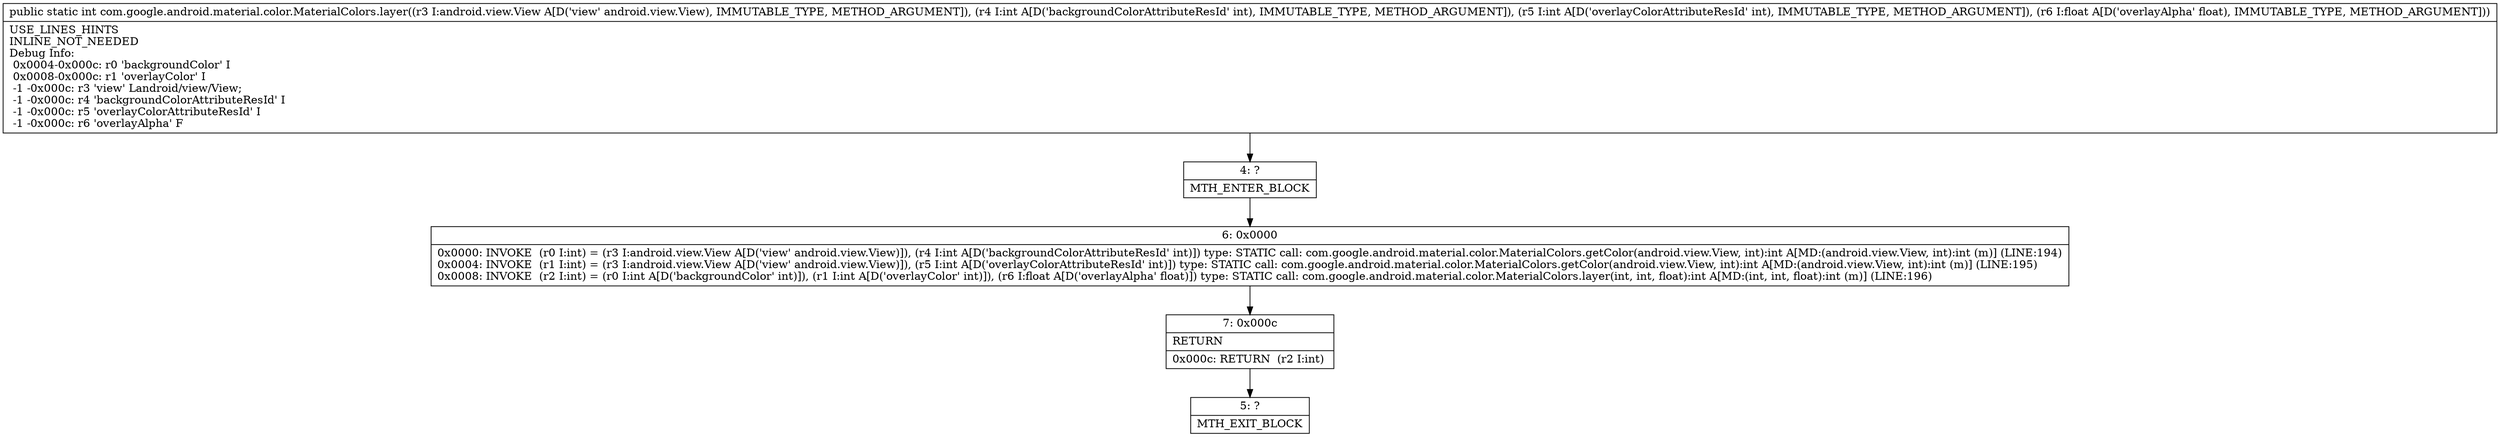 digraph "CFG forcom.google.android.material.color.MaterialColors.layer(Landroid\/view\/View;IIF)I" {
Node_4 [shape=record,label="{4\:\ ?|MTH_ENTER_BLOCK\l}"];
Node_6 [shape=record,label="{6\:\ 0x0000|0x0000: INVOKE  (r0 I:int) = (r3 I:android.view.View A[D('view' android.view.View)]), (r4 I:int A[D('backgroundColorAttributeResId' int)]) type: STATIC call: com.google.android.material.color.MaterialColors.getColor(android.view.View, int):int A[MD:(android.view.View, int):int (m)] (LINE:194)\l0x0004: INVOKE  (r1 I:int) = (r3 I:android.view.View A[D('view' android.view.View)]), (r5 I:int A[D('overlayColorAttributeResId' int)]) type: STATIC call: com.google.android.material.color.MaterialColors.getColor(android.view.View, int):int A[MD:(android.view.View, int):int (m)] (LINE:195)\l0x0008: INVOKE  (r2 I:int) = (r0 I:int A[D('backgroundColor' int)]), (r1 I:int A[D('overlayColor' int)]), (r6 I:float A[D('overlayAlpha' float)]) type: STATIC call: com.google.android.material.color.MaterialColors.layer(int, int, float):int A[MD:(int, int, float):int (m)] (LINE:196)\l}"];
Node_7 [shape=record,label="{7\:\ 0x000c|RETURN\l|0x000c: RETURN  (r2 I:int) \l}"];
Node_5 [shape=record,label="{5\:\ ?|MTH_EXIT_BLOCK\l}"];
MethodNode[shape=record,label="{public static int com.google.android.material.color.MaterialColors.layer((r3 I:android.view.View A[D('view' android.view.View), IMMUTABLE_TYPE, METHOD_ARGUMENT]), (r4 I:int A[D('backgroundColorAttributeResId' int), IMMUTABLE_TYPE, METHOD_ARGUMENT]), (r5 I:int A[D('overlayColorAttributeResId' int), IMMUTABLE_TYPE, METHOD_ARGUMENT]), (r6 I:float A[D('overlayAlpha' float), IMMUTABLE_TYPE, METHOD_ARGUMENT]))  | USE_LINES_HINTS\lINLINE_NOT_NEEDED\lDebug Info:\l  0x0004\-0x000c: r0 'backgroundColor' I\l  0x0008\-0x000c: r1 'overlayColor' I\l  \-1 \-0x000c: r3 'view' Landroid\/view\/View;\l  \-1 \-0x000c: r4 'backgroundColorAttributeResId' I\l  \-1 \-0x000c: r5 'overlayColorAttributeResId' I\l  \-1 \-0x000c: r6 'overlayAlpha' F\l}"];
MethodNode -> Node_4;Node_4 -> Node_6;
Node_6 -> Node_7;
Node_7 -> Node_5;
}

